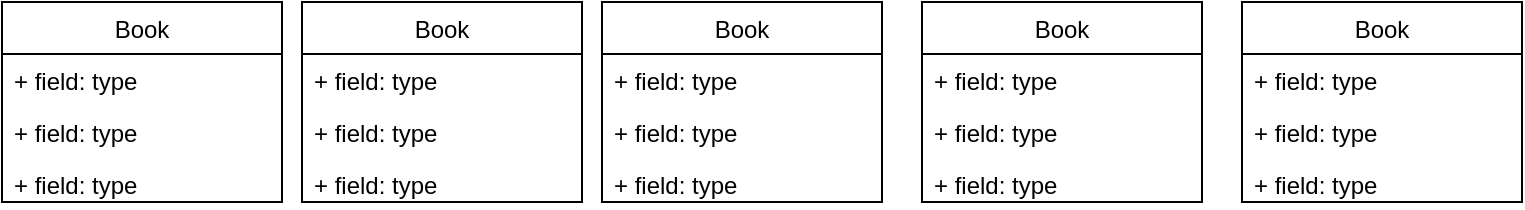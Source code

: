 <mxfile version="20.8.20" type="github">
  <diagram name="Page-1" id="e7e014a7-5840-1c2e-5031-d8a46d1fe8dd">
    <mxGraphModel dx="1276" dy="711" grid="1" gridSize="10" guides="1" tooltips="1" connect="1" arrows="1" fold="1" page="1" pageScale="1" pageWidth="1169" pageHeight="826" background="none" math="0" shadow="0">
      <root>
        <mxCell id="0" />
        <mxCell id="1" parent="0" />
        <mxCell id="UzuywF-gd26cUh1wBAxh-41" value="Book" style="swimlane;fontStyle=0;childLayout=stackLayout;horizontal=1;startSize=26;fillColor=none;horizontalStack=0;resizeParent=1;resizeParentMax=0;resizeLast=0;collapsible=1;marginBottom=0;" vertex="1" parent="1">
          <mxGeometry x="100" y="160" width="140" height="100" as="geometry" />
        </mxCell>
        <mxCell id="UzuywF-gd26cUh1wBAxh-42" value="+ field: type" style="text;strokeColor=none;fillColor=none;align=left;verticalAlign=top;spacingLeft=4;spacingRight=4;overflow=hidden;rotatable=0;points=[[0,0.5],[1,0.5]];portConstraint=eastwest;" vertex="1" parent="UzuywF-gd26cUh1wBAxh-41">
          <mxGeometry y="26" width="140" height="26" as="geometry" />
        </mxCell>
        <mxCell id="UzuywF-gd26cUh1wBAxh-43" value="+ field: type" style="text;strokeColor=none;fillColor=none;align=left;verticalAlign=top;spacingLeft=4;spacingRight=4;overflow=hidden;rotatable=0;points=[[0,0.5],[1,0.5]];portConstraint=eastwest;" vertex="1" parent="UzuywF-gd26cUh1wBAxh-41">
          <mxGeometry y="52" width="140" height="26" as="geometry" />
        </mxCell>
        <mxCell id="UzuywF-gd26cUh1wBAxh-44" value="+ field: type" style="text;strokeColor=none;fillColor=none;align=left;verticalAlign=top;spacingLeft=4;spacingRight=4;overflow=hidden;rotatable=0;points=[[0,0.5],[1,0.5]];portConstraint=eastwest;" vertex="1" parent="UzuywF-gd26cUh1wBAxh-41">
          <mxGeometry y="78" width="140" height="22" as="geometry" />
        </mxCell>
        <mxCell id="UzuywF-gd26cUh1wBAxh-50" value="Book" style="swimlane;fontStyle=0;childLayout=stackLayout;horizontal=1;startSize=26;fillColor=none;horizontalStack=0;resizeParent=1;resizeParentMax=0;resizeLast=0;collapsible=1;marginBottom=0;" vertex="1" parent="1">
          <mxGeometry x="250" y="160" width="140" height="100" as="geometry" />
        </mxCell>
        <mxCell id="UzuywF-gd26cUh1wBAxh-51" value="+ field: type" style="text;strokeColor=none;fillColor=none;align=left;verticalAlign=top;spacingLeft=4;spacingRight=4;overflow=hidden;rotatable=0;points=[[0,0.5],[1,0.5]];portConstraint=eastwest;" vertex="1" parent="UzuywF-gd26cUh1wBAxh-50">
          <mxGeometry y="26" width="140" height="26" as="geometry" />
        </mxCell>
        <mxCell id="UzuywF-gd26cUh1wBAxh-52" value="+ field: type" style="text;strokeColor=none;fillColor=none;align=left;verticalAlign=top;spacingLeft=4;spacingRight=4;overflow=hidden;rotatable=0;points=[[0,0.5],[1,0.5]];portConstraint=eastwest;" vertex="1" parent="UzuywF-gd26cUh1wBAxh-50">
          <mxGeometry y="52" width="140" height="26" as="geometry" />
        </mxCell>
        <mxCell id="UzuywF-gd26cUh1wBAxh-53" value="+ field: type" style="text;strokeColor=none;fillColor=none;align=left;verticalAlign=top;spacingLeft=4;spacingRight=4;overflow=hidden;rotatable=0;points=[[0,0.5],[1,0.5]];portConstraint=eastwest;" vertex="1" parent="UzuywF-gd26cUh1wBAxh-50">
          <mxGeometry y="78" width="140" height="22" as="geometry" />
        </mxCell>
        <mxCell id="UzuywF-gd26cUh1wBAxh-54" value="Book" style="swimlane;fontStyle=0;childLayout=stackLayout;horizontal=1;startSize=26;fillColor=none;horizontalStack=0;resizeParent=1;resizeParentMax=0;resizeLast=0;collapsible=1;marginBottom=0;" vertex="1" parent="1">
          <mxGeometry x="400" y="160" width="140" height="100" as="geometry" />
        </mxCell>
        <mxCell id="UzuywF-gd26cUh1wBAxh-55" value="+ field: type" style="text;strokeColor=none;fillColor=none;align=left;verticalAlign=top;spacingLeft=4;spacingRight=4;overflow=hidden;rotatable=0;points=[[0,0.5],[1,0.5]];portConstraint=eastwest;" vertex="1" parent="UzuywF-gd26cUh1wBAxh-54">
          <mxGeometry y="26" width="140" height="26" as="geometry" />
        </mxCell>
        <mxCell id="UzuywF-gd26cUh1wBAxh-56" value="+ field: type" style="text;strokeColor=none;fillColor=none;align=left;verticalAlign=top;spacingLeft=4;spacingRight=4;overflow=hidden;rotatable=0;points=[[0,0.5],[1,0.5]];portConstraint=eastwest;" vertex="1" parent="UzuywF-gd26cUh1wBAxh-54">
          <mxGeometry y="52" width="140" height="26" as="geometry" />
        </mxCell>
        <mxCell id="UzuywF-gd26cUh1wBAxh-57" value="+ field: type" style="text;strokeColor=none;fillColor=none;align=left;verticalAlign=top;spacingLeft=4;spacingRight=4;overflow=hidden;rotatable=0;points=[[0,0.5],[1,0.5]];portConstraint=eastwest;" vertex="1" parent="UzuywF-gd26cUh1wBAxh-54">
          <mxGeometry y="78" width="140" height="22" as="geometry" />
        </mxCell>
        <mxCell id="UzuywF-gd26cUh1wBAxh-58" value="Book" style="swimlane;fontStyle=0;childLayout=stackLayout;horizontal=1;startSize=26;fillColor=none;horizontalStack=0;resizeParent=1;resizeParentMax=0;resizeLast=0;collapsible=1;marginBottom=0;" vertex="1" parent="1">
          <mxGeometry x="560" y="160" width="140" height="100" as="geometry" />
        </mxCell>
        <mxCell id="UzuywF-gd26cUh1wBAxh-59" value="+ field: type" style="text;strokeColor=none;fillColor=none;align=left;verticalAlign=top;spacingLeft=4;spacingRight=4;overflow=hidden;rotatable=0;points=[[0,0.5],[1,0.5]];portConstraint=eastwest;" vertex="1" parent="UzuywF-gd26cUh1wBAxh-58">
          <mxGeometry y="26" width="140" height="26" as="geometry" />
        </mxCell>
        <mxCell id="UzuywF-gd26cUh1wBAxh-60" value="+ field: type" style="text;strokeColor=none;fillColor=none;align=left;verticalAlign=top;spacingLeft=4;spacingRight=4;overflow=hidden;rotatable=0;points=[[0,0.5],[1,0.5]];portConstraint=eastwest;" vertex="1" parent="UzuywF-gd26cUh1wBAxh-58">
          <mxGeometry y="52" width="140" height="26" as="geometry" />
        </mxCell>
        <mxCell id="UzuywF-gd26cUh1wBAxh-61" value="+ field: type" style="text;strokeColor=none;fillColor=none;align=left;verticalAlign=top;spacingLeft=4;spacingRight=4;overflow=hidden;rotatable=0;points=[[0,0.5],[1,0.5]];portConstraint=eastwest;" vertex="1" parent="UzuywF-gd26cUh1wBAxh-58">
          <mxGeometry y="78" width="140" height="22" as="geometry" />
        </mxCell>
        <mxCell id="UzuywF-gd26cUh1wBAxh-62" value="Book" style="swimlane;fontStyle=0;childLayout=stackLayout;horizontal=1;startSize=26;fillColor=none;horizontalStack=0;resizeParent=1;resizeParentMax=0;resizeLast=0;collapsible=1;marginBottom=0;" vertex="1" parent="1">
          <mxGeometry x="720" y="160" width="140" height="100" as="geometry" />
        </mxCell>
        <mxCell id="UzuywF-gd26cUh1wBAxh-63" value="+ field: type" style="text;strokeColor=none;fillColor=none;align=left;verticalAlign=top;spacingLeft=4;spacingRight=4;overflow=hidden;rotatable=0;points=[[0,0.5],[1,0.5]];portConstraint=eastwest;" vertex="1" parent="UzuywF-gd26cUh1wBAxh-62">
          <mxGeometry y="26" width="140" height="26" as="geometry" />
        </mxCell>
        <mxCell id="UzuywF-gd26cUh1wBAxh-64" value="+ field: type" style="text;strokeColor=none;fillColor=none;align=left;verticalAlign=top;spacingLeft=4;spacingRight=4;overflow=hidden;rotatable=0;points=[[0,0.5],[1,0.5]];portConstraint=eastwest;" vertex="1" parent="UzuywF-gd26cUh1wBAxh-62">
          <mxGeometry y="52" width="140" height="26" as="geometry" />
        </mxCell>
        <mxCell id="UzuywF-gd26cUh1wBAxh-65" value="+ field: type" style="text;strokeColor=none;fillColor=none;align=left;verticalAlign=top;spacingLeft=4;spacingRight=4;overflow=hidden;rotatable=0;points=[[0,0.5],[1,0.5]];portConstraint=eastwest;" vertex="1" parent="UzuywF-gd26cUh1wBAxh-62">
          <mxGeometry y="78" width="140" height="22" as="geometry" />
        </mxCell>
      </root>
    </mxGraphModel>
  </diagram>
</mxfile>
